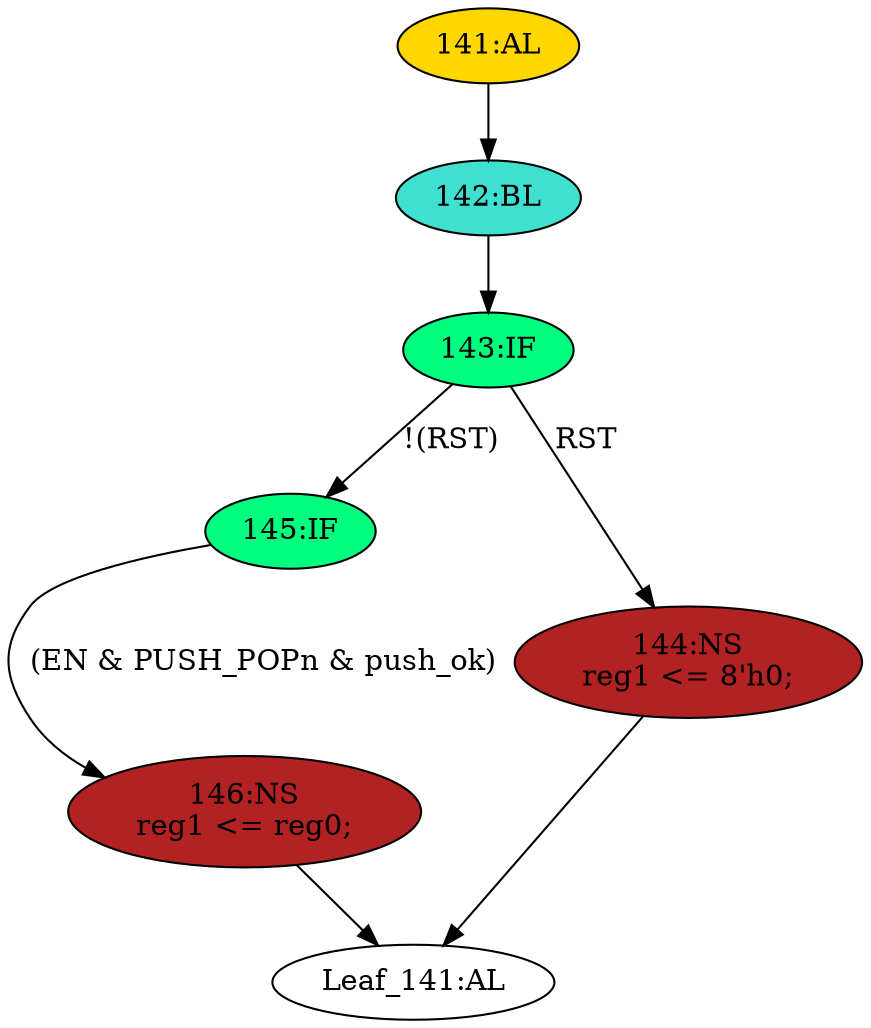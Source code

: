 strict digraph "" {
	node [label="\N"];
	"141:AL"	 [ast="<pyverilog.vparser.ast.Always object at 0x7fbceaa3f810>",
		clk_sens=True,
		fillcolor=gold,
		label="141:AL",
		sens="['CLK', 'RST']",
		statements="[]",
		style=filled,
		typ=Always,
		use_var="['RST', 'EN', 'PUSH_POPn', 'reg0', 'push_ok']"];
	"142:BL"	 [ast="<pyverilog.vparser.ast.Block object at 0x7fbceaa48190>",
		fillcolor=turquoise,
		label="142:BL",
		statements="[]",
		style=filled,
		typ=Block];
	"141:AL" -> "142:BL"	 [cond="[]",
		lineno=None];
	"143:IF"	 [ast="<pyverilog.vparser.ast.IfStatement object at 0x7fbceaa48410>",
		fillcolor=springgreen,
		label="143:IF",
		statements="[]",
		style=filled,
		typ=IfStatement];
	"142:BL" -> "143:IF"	 [cond="[]",
		lineno=None];
	"146:NS"	 [ast="<pyverilog.vparser.ast.NonblockingSubstitution object at 0x7fbceaa48550>",
		fillcolor=firebrick,
		label="146:NS
reg1 <= reg0;",
		statements="[<pyverilog.vparser.ast.NonblockingSubstitution object at 0x7fbceaa48550>]",
		style=filled,
		typ=NonblockingSubstitution];
	"Leaf_141:AL"	 [def_var="['reg1']",
		label="Leaf_141:AL"];
	"146:NS" -> "Leaf_141:AL"	 [cond="[]",
		lineno=None];
	"145:IF"	 [ast="<pyverilog.vparser.ast.IfStatement object at 0x7fbceaa484d0>",
		fillcolor=springgreen,
		label="145:IF",
		statements="[]",
		style=filled,
		typ=IfStatement];
	"143:IF" -> "145:IF"	 [cond="['RST']",
		label="!(RST)",
		lineno=143];
	"144:NS"	 [ast="<pyverilog.vparser.ast.NonblockingSubstitution object at 0x7fbceaa48810>",
		fillcolor=firebrick,
		label="144:NS
reg1 <= 8'h0;",
		statements="[<pyverilog.vparser.ast.NonblockingSubstitution object at 0x7fbceaa48810>]",
		style=filled,
		typ=NonblockingSubstitution];
	"143:IF" -> "144:NS"	 [cond="['RST']",
		label=RST,
		lineno=143];
	"145:IF" -> "146:NS"	 [cond="['EN', 'PUSH_POPn', 'push_ok']",
		label="(EN & PUSH_POPn & push_ok)",
		lineno=145];
	"144:NS" -> "Leaf_141:AL"	 [cond="[]",
		lineno=None];
}

